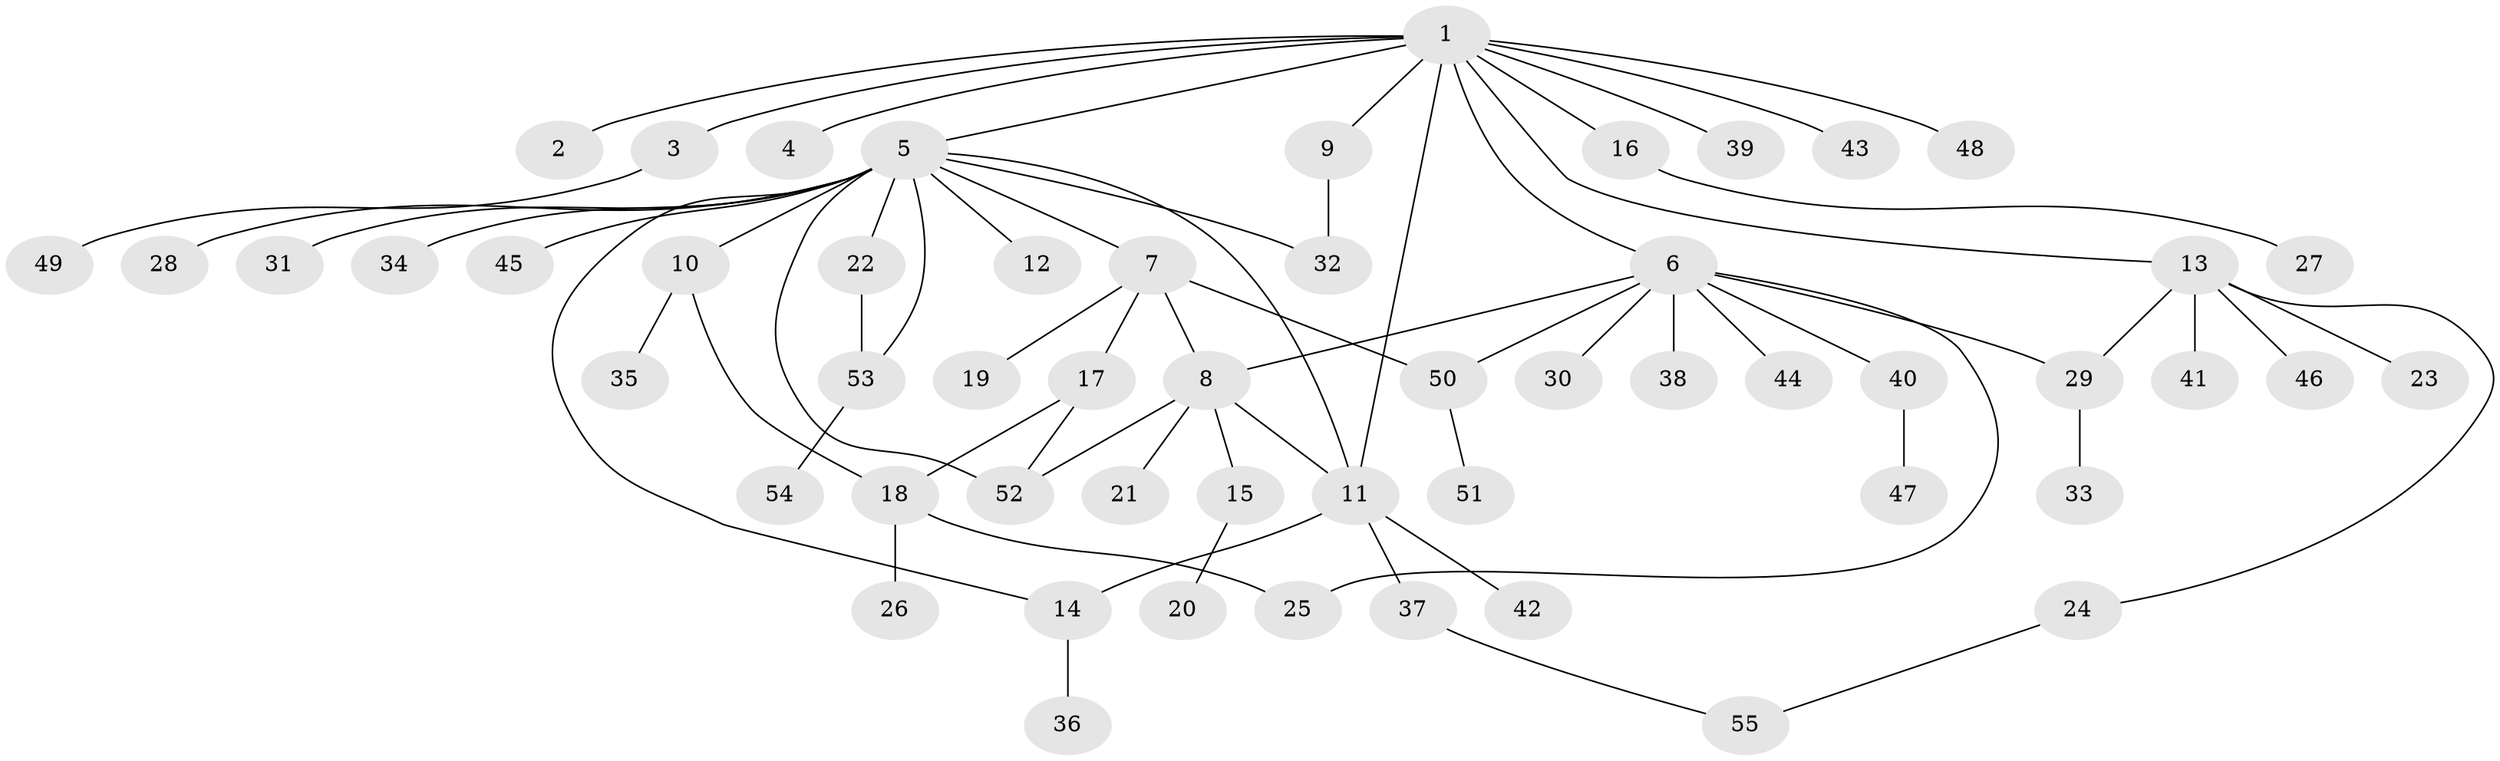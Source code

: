 // coarse degree distribution, {11: 0.02564102564102564, 2: 0.23076923076923078, 1: 0.5641025641025641, 14: 0.02564102564102564, 10: 0.02564102564102564, 5: 0.07692307692307693, 6: 0.02564102564102564, 4: 0.02564102564102564}
// Generated by graph-tools (version 1.1) at 2025/41/03/06/25 10:41:49]
// undirected, 55 vertices, 67 edges
graph export_dot {
graph [start="1"]
  node [color=gray90,style=filled];
  1;
  2;
  3;
  4;
  5;
  6;
  7;
  8;
  9;
  10;
  11;
  12;
  13;
  14;
  15;
  16;
  17;
  18;
  19;
  20;
  21;
  22;
  23;
  24;
  25;
  26;
  27;
  28;
  29;
  30;
  31;
  32;
  33;
  34;
  35;
  36;
  37;
  38;
  39;
  40;
  41;
  42;
  43;
  44;
  45;
  46;
  47;
  48;
  49;
  50;
  51;
  52;
  53;
  54;
  55;
  1 -- 2;
  1 -- 3;
  1 -- 4;
  1 -- 5;
  1 -- 6;
  1 -- 9;
  1 -- 11;
  1 -- 13;
  1 -- 16;
  1 -- 39;
  1 -- 43;
  1 -- 48;
  3 -- 49;
  5 -- 7;
  5 -- 10;
  5 -- 11;
  5 -- 12;
  5 -- 14;
  5 -- 22;
  5 -- 28;
  5 -- 31;
  5 -- 32;
  5 -- 34;
  5 -- 45;
  5 -- 52;
  5 -- 53;
  6 -- 8;
  6 -- 25;
  6 -- 29;
  6 -- 30;
  6 -- 38;
  6 -- 40;
  6 -- 44;
  6 -- 50;
  7 -- 8;
  7 -- 17;
  7 -- 19;
  7 -- 50;
  8 -- 11;
  8 -- 15;
  8 -- 21;
  8 -- 52;
  9 -- 32;
  10 -- 18;
  10 -- 35;
  11 -- 14;
  11 -- 37;
  11 -- 42;
  13 -- 23;
  13 -- 24;
  13 -- 29;
  13 -- 41;
  13 -- 46;
  14 -- 36;
  15 -- 20;
  16 -- 27;
  17 -- 18;
  17 -- 52;
  18 -- 25;
  18 -- 26;
  22 -- 53;
  24 -- 55;
  29 -- 33;
  37 -- 55;
  40 -- 47;
  50 -- 51;
  53 -- 54;
}
